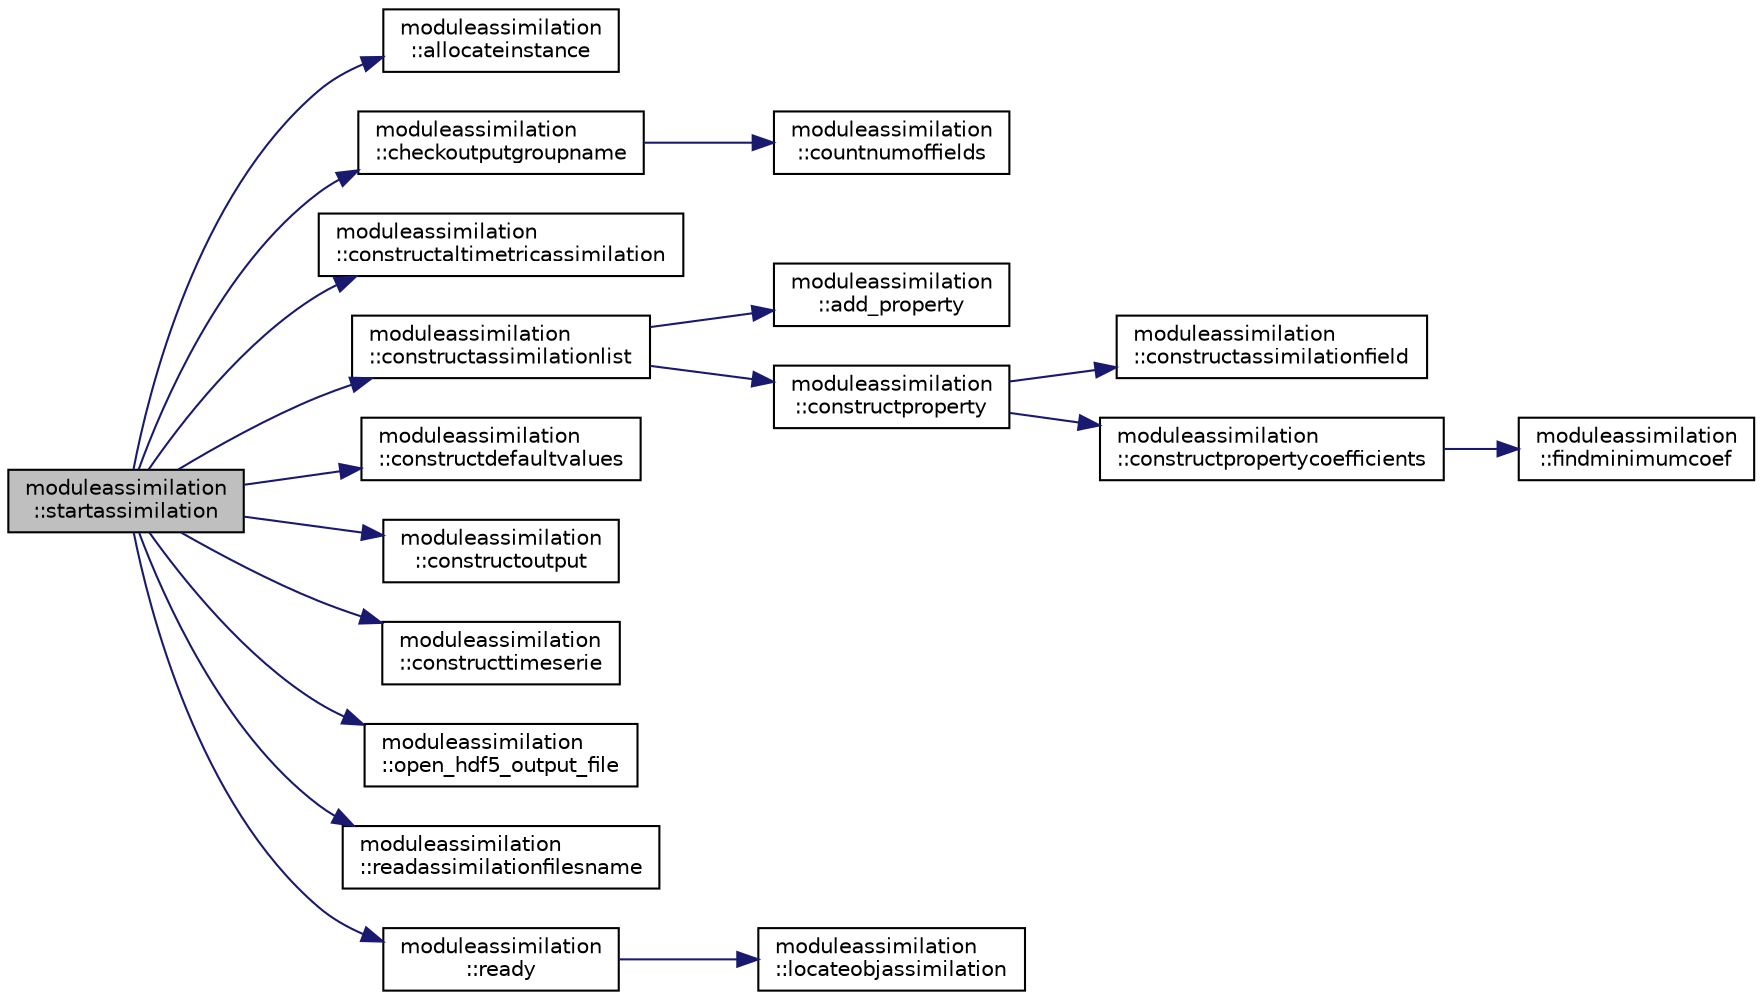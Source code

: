 digraph "moduleassimilation::startassimilation"
{
 // LATEX_PDF_SIZE
  edge [fontname="Helvetica",fontsize="10",labelfontname="Helvetica",labelfontsize="10"];
  node [fontname="Helvetica",fontsize="10",shape=record];
  rankdir="LR";
  Node1 [label="moduleassimilation\l::startassimilation",height=0.2,width=0.4,color="black", fillcolor="grey75", style="filled", fontcolor="black",tooltip=" "];
  Node1 -> Node2 [color="midnightblue",fontsize="10",style="solid"];
  Node2 [label="moduleassimilation\l::allocateinstance",height=0.2,width=0.4,color="black", fillcolor="white", style="filled",URL="$namespacemoduleassimilation.html#aad981de22073d1a61a32131d203265ca",tooltip=" "];
  Node1 -> Node3 [color="midnightblue",fontsize="10",style="solid"];
  Node3 [label="moduleassimilation\l::checkoutputgroupname",height=0.2,width=0.4,color="black", fillcolor="white", style="filled",URL="$namespacemoduleassimilation.html#a1b4d27f4d26e160f4573114fe6adccfa",tooltip=" "];
  Node3 -> Node4 [color="midnightblue",fontsize="10",style="solid"];
  Node4 [label="moduleassimilation\l::countnumoffields",height=0.2,width=0.4,color="black", fillcolor="white", style="filled",URL="$namespacemoduleassimilation.html#aee45dd52e66aa751b3a08a9da13cc241",tooltip=" "];
  Node1 -> Node5 [color="midnightblue",fontsize="10",style="solid"];
  Node5 [label="moduleassimilation\l::constructaltimetricassimilation",height=0.2,width=0.4,color="black", fillcolor="white", style="filled",URL="$namespacemoduleassimilation.html#a26af0cc2dc6eb3e9e9dbefe2fb8c7b48",tooltip=" "];
  Node1 -> Node6 [color="midnightblue",fontsize="10",style="solid"];
  Node6 [label="moduleassimilation\l::constructassimilationlist",height=0.2,width=0.4,color="black", fillcolor="white", style="filled",URL="$namespacemoduleassimilation.html#a6f4678dd5995e947ccdc126f9abf9f6c",tooltip=" "];
  Node6 -> Node7 [color="midnightblue",fontsize="10",style="solid"];
  Node7 [label="moduleassimilation\l::add_property",height=0.2,width=0.4,color="black", fillcolor="white", style="filled",URL="$namespacemoduleassimilation.html#a59854402d2db7e0920208b8293922fc2",tooltip=" "];
  Node6 -> Node8 [color="midnightblue",fontsize="10",style="solid"];
  Node8 [label="moduleassimilation\l::constructproperty",height=0.2,width=0.4,color="black", fillcolor="white", style="filled",URL="$namespacemoduleassimilation.html#af8bbe3b809fb38aac25e711c6dc7dc2e",tooltip=" "];
  Node8 -> Node9 [color="midnightblue",fontsize="10",style="solid"];
  Node9 [label="moduleassimilation\l::constructassimilationfield",height=0.2,width=0.4,color="black", fillcolor="white", style="filled",URL="$namespacemoduleassimilation.html#a458bfa1ab529ff7ecd2b6105aa5c04c3",tooltip=" "];
  Node8 -> Node10 [color="midnightblue",fontsize="10",style="solid"];
  Node10 [label="moduleassimilation\l::constructpropertycoefficients",height=0.2,width=0.4,color="black", fillcolor="white", style="filled",URL="$namespacemoduleassimilation.html#a1af2e006a02d8457d8516853b6a03307",tooltip=" "];
  Node10 -> Node11 [color="midnightblue",fontsize="10",style="solid"];
  Node11 [label="moduleassimilation\l::findminimumcoef",height=0.2,width=0.4,color="black", fillcolor="white", style="filled",URL="$namespacemoduleassimilation.html#a9edf40407a0e79e84d746e6bf866bf17",tooltip=" "];
  Node1 -> Node12 [color="midnightblue",fontsize="10",style="solid"];
  Node12 [label="moduleassimilation\l::constructdefaultvalues",height=0.2,width=0.4,color="black", fillcolor="white", style="filled",URL="$namespacemoduleassimilation.html#a36567d94797edf3126246af1ea39e536",tooltip=" "];
  Node1 -> Node13 [color="midnightblue",fontsize="10",style="solid"];
  Node13 [label="moduleassimilation\l::constructoutput",height=0.2,width=0.4,color="black", fillcolor="white", style="filled",URL="$namespacemoduleassimilation.html#a0290dba29cfc2f2e50954134308fdd93",tooltip=" "];
  Node1 -> Node14 [color="midnightblue",fontsize="10",style="solid"];
  Node14 [label="moduleassimilation\l::constructtimeserie",height=0.2,width=0.4,color="black", fillcolor="white", style="filled",URL="$namespacemoduleassimilation.html#ac14668590d74858a7daa3e19238d2a79",tooltip=" "];
  Node1 -> Node15 [color="midnightblue",fontsize="10",style="solid"];
  Node15 [label="moduleassimilation\l::open_hdf5_output_file",height=0.2,width=0.4,color="black", fillcolor="white", style="filled",URL="$namespacemoduleassimilation.html#aaef927508148ef953ad8a480d4843ece",tooltip=" "];
  Node1 -> Node16 [color="midnightblue",fontsize="10",style="solid"];
  Node16 [label="moduleassimilation\l::readassimilationfilesname",height=0.2,width=0.4,color="black", fillcolor="white", style="filled",URL="$namespacemoduleassimilation.html#a7409230e777bc5f92a43eb6fe78da6b9",tooltip=" "];
  Node1 -> Node17 [color="midnightblue",fontsize="10",style="solid"];
  Node17 [label="moduleassimilation\l::ready",height=0.2,width=0.4,color="black", fillcolor="white", style="filled",URL="$namespacemoduleassimilation.html#a7c7eb17646a26837c5dfb9acc963b010",tooltip=" "];
  Node17 -> Node18 [color="midnightblue",fontsize="10",style="solid"];
  Node18 [label="moduleassimilation\l::locateobjassimilation",height=0.2,width=0.4,color="black", fillcolor="white", style="filled",URL="$namespacemoduleassimilation.html#acb3e0bb143f8372bac2b99052ba4943d",tooltip=" "];
}
